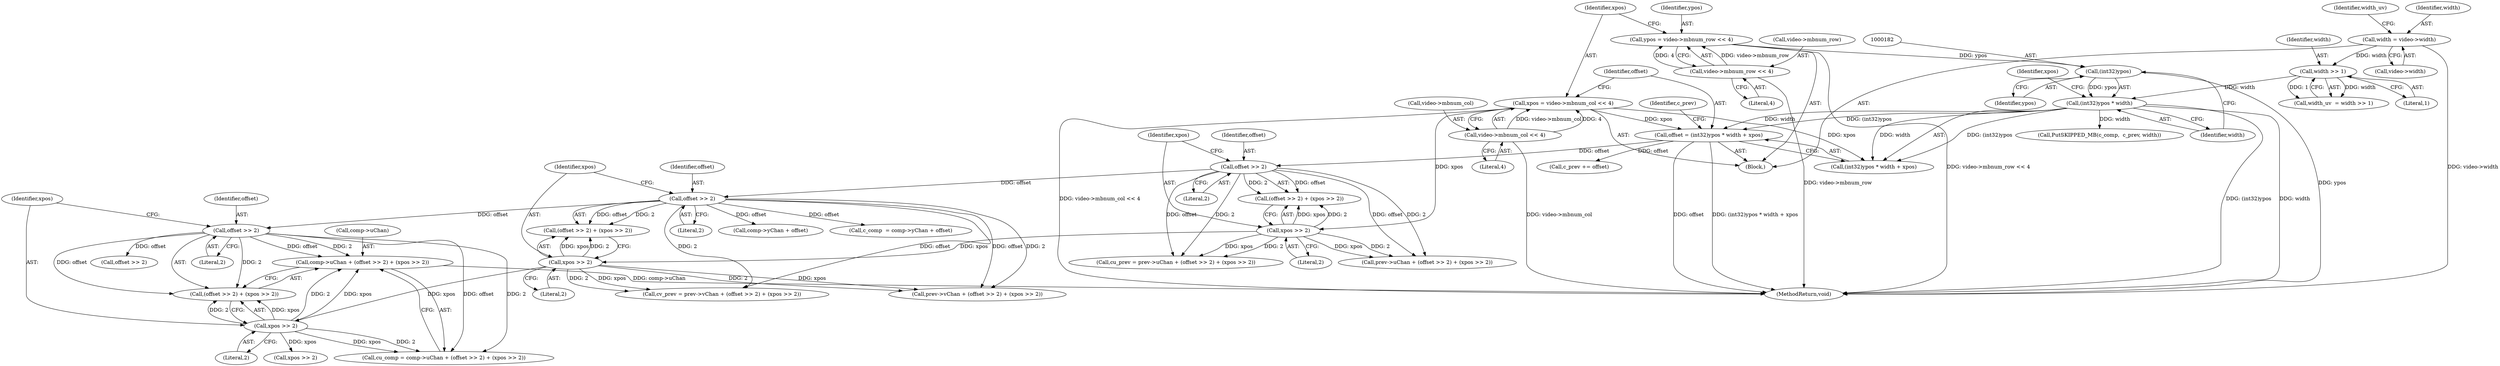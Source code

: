 digraph "0_Android_961e5ac5788b52304e64b9a509781beaf5201fb0_0@pointer" {
"1000244" [label="(Call,comp->uChan + (offset >> 2) + (xpos >> 2))"];
"1000249" [label="(Call,offset >> 2)"];
"1000224" [label="(Call,offset >> 2)"];
"1000211" [label="(Call,offset >> 2)"];
"1000177" [label="(Call,offset = (int32)ypos * width + xpos)"];
"1000180" [label="(Call,(int32)ypos * width)"];
"1000181" [label="(Call,(int32)ypos)"];
"1000163" [label="(Call,ypos = video->mbnum_row << 4)"];
"1000165" [label="(Call,video->mbnum_row << 4)"];
"1000160" [label="(Call,width >> 1)"];
"1000153" [label="(Call,width = video->width)"];
"1000170" [label="(Call,xpos = video->mbnum_col << 4)"];
"1000172" [label="(Call,video->mbnum_col << 4)"];
"1000252" [label="(Call,xpos >> 2)"];
"1000227" [label="(Call,xpos >> 2)"];
"1000214" [label="(Call,xpos >> 2)"];
"1000154" [label="(Identifier,width)"];
"1000268" [label="(Call,PutSKIPPED_MB(c_comp,  c_prev, width))"];
"1000201" [label="(Call,c_prev += offset)"];
"1000228" [label="(Identifier,xpos)"];
"1000254" [label="(Literal,2)"];
"1000227" [label="(Call,xpos >> 2)"];
"1000217" [label="(Call,cv_prev = prev->vChan + (offset >> 2) + (xpos >> 2))"];
"1000185" [label="(Identifier,xpos)"];
"1000245" [label="(Call,comp->uChan)"];
"1000112" [label="(Block,)"];
"1000401" [label="(MethodReturn,void)"];
"1000176" [label="(Literal,4)"];
"1000163" [label="(Call,ypos = video->mbnum_row << 4)"];
"1000249" [label="(Call,offset >> 2)"];
"1000253" [label="(Identifier,xpos)"];
"1000229" [label="(Literal,2)"];
"1000155" [label="(Call,video->width)"];
"1000169" [label="(Literal,4)"];
"1000216" [label="(Literal,2)"];
"1000179" [label="(Call,(int32)ypos * width + xpos)"];
"1000211" [label="(Call,offset >> 2)"];
"1000224" [label="(Call,offset >> 2)"];
"1000226" [label="(Literal,2)"];
"1000170" [label="(Call,xpos = video->mbnum_col << 4)"];
"1000206" [label="(Call,prev->uChan + (offset >> 2) + (xpos >> 2))"];
"1000171" [label="(Identifier,xpos)"];
"1000225" [label="(Identifier,offset)"];
"1000237" [label="(Call,comp->yChan + offset)"];
"1000166" [label="(Call,video->mbnum_row)"];
"1000159" [label="(Identifier,width_uv)"];
"1000162" [label="(Literal,1)"];
"1000252" [label="(Call,xpos >> 2)"];
"1000187" [label="(Identifier,c_prev)"];
"1000235" [label="(Call,c_comp  = comp->yChan + offset)"];
"1000178" [label="(Identifier,offset)"];
"1000265" [label="(Call,xpos >> 2)"];
"1000262" [label="(Call,offset >> 2)"];
"1000219" [label="(Call,prev->vChan + (offset >> 2) + (xpos >> 2))"];
"1000213" [label="(Literal,2)"];
"1000180" [label="(Call,(int32)ypos * width)"];
"1000244" [label="(Call,comp->uChan + (offset >> 2) + (xpos >> 2))"];
"1000181" [label="(Call,(int32)ypos)"];
"1000161" [label="(Identifier,width)"];
"1000177" [label="(Call,offset = (int32)ypos * width + xpos)"];
"1000242" [label="(Call,cu_comp = comp->uChan + (offset >> 2) + (xpos >> 2))"];
"1000204" [label="(Call,cu_prev = prev->uChan + (offset >> 2) + (xpos >> 2))"];
"1000250" [label="(Identifier,offset)"];
"1000153" [label="(Call,width = video->width)"];
"1000248" [label="(Call,(offset >> 2) + (xpos >> 2))"];
"1000160" [label="(Call,width >> 1)"];
"1000164" [label="(Identifier,ypos)"];
"1000173" [label="(Call,video->mbnum_col)"];
"1000212" [label="(Identifier,offset)"];
"1000165" [label="(Call,video->mbnum_row << 4)"];
"1000215" [label="(Identifier,xpos)"];
"1000158" [label="(Call,width_uv  = width >> 1)"];
"1000184" [label="(Identifier,width)"];
"1000223" [label="(Call,(offset >> 2) + (xpos >> 2))"];
"1000210" [label="(Call,(offset >> 2) + (xpos >> 2))"];
"1000183" [label="(Identifier,ypos)"];
"1000214" [label="(Call,xpos >> 2)"];
"1000251" [label="(Literal,2)"];
"1000172" [label="(Call,video->mbnum_col << 4)"];
"1000244" -> "1000242"  [label="AST: "];
"1000244" -> "1000248"  [label="CFG: "];
"1000245" -> "1000244"  [label="AST: "];
"1000248" -> "1000244"  [label="AST: "];
"1000242" -> "1000244"  [label="CFG: "];
"1000244" -> "1000401"  [label="DDG: comp->uChan"];
"1000249" -> "1000244"  [label="DDG: offset"];
"1000249" -> "1000244"  [label="DDG: 2"];
"1000252" -> "1000244"  [label="DDG: xpos"];
"1000252" -> "1000244"  [label="DDG: 2"];
"1000249" -> "1000248"  [label="AST: "];
"1000249" -> "1000251"  [label="CFG: "];
"1000250" -> "1000249"  [label="AST: "];
"1000251" -> "1000249"  [label="AST: "];
"1000253" -> "1000249"  [label="CFG: "];
"1000249" -> "1000242"  [label="DDG: offset"];
"1000249" -> "1000242"  [label="DDG: 2"];
"1000249" -> "1000248"  [label="DDG: offset"];
"1000249" -> "1000248"  [label="DDG: 2"];
"1000224" -> "1000249"  [label="DDG: offset"];
"1000249" -> "1000262"  [label="DDG: offset"];
"1000224" -> "1000223"  [label="AST: "];
"1000224" -> "1000226"  [label="CFG: "];
"1000225" -> "1000224"  [label="AST: "];
"1000226" -> "1000224"  [label="AST: "];
"1000228" -> "1000224"  [label="CFG: "];
"1000224" -> "1000217"  [label="DDG: offset"];
"1000224" -> "1000217"  [label="DDG: 2"];
"1000224" -> "1000219"  [label="DDG: offset"];
"1000224" -> "1000219"  [label="DDG: 2"];
"1000224" -> "1000223"  [label="DDG: offset"];
"1000224" -> "1000223"  [label="DDG: 2"];
"1000211" -> "1000224"  [label="DDG: offset"];
"1000224" -> "1000235"  [label="DDG: offset"];
"1000224" -> "1000237"  [label="DDG: offset"];
"1000211" -> "1000210"  [label="AST: "];
"1000211" -> "1000213"  [label="CFG: "];
"1000212" -> "1000211"  [label="AST: "];
"1000213" -> "1000211"  [label="AST: "];
"1000215" -> "1000211"  [label="CFG: "];
"1000211" -> "1000204"  [label="DDG: offset"];
"1000211" -> "1000204"  [label="DDG: 2"];
"1000211" -> "1000206"  [label="DDG: offset"];
"1000211" -> "1000206"  [label="DDG: 2"];
"1000211" -> "1000210"  [label="DDG: offset"];
"1000211" -> "1000210"  [label="DDG: 2"];
"1000177" -> "1000211"  [label="DDG: offset"];
"1000177" -> "1000112"  [label="AST: "];
"1000177" -> "1000179"  [label="CFG: "];
"1000178" -> "1000177"  [label="AST: "];
"1000179" -> "1000177"  [label="AST: "];
"1000187" -> "1000177"  [label="CFG: "];
"1000177" -> "1000401"  [label="DDG: offset"];
"1000177" -> "1000401"  [label="DDG: (int32)ypos * width + xpos"];
"1000180" -> "1000177"  [label="DDG: (int32)ypos"];
"1000180" -> "1000177"  [label="DDG: width"];
"1000170" -> "1000177"  [label="DDG: xpos"];
"1000177" -> "1000201"  [label="DDG: offset"];
"1000180" -> "1000179"  [label="AST: "];
"1000180" -> "1000184"  [label="CFG: "];
"1000181" -> "1000180"  [label="AST: "];
"1000184" -> "1000180"  [label="AST: "];
"1000185" -> "1000180"  [label="CFG: "];
"1000180" -> "1000401"  [label="DDG: width"];
"1000180" -> "1000401"  [label="DDG: (int32)ypos"];
"1000180" -> "1000179"  [label="DDG: (int32)ypos"];
"1000180" -> "1000179"  [label="DDG: width"];
"1000181" -> "1000180"  [label="DDG: ypos"];
"1000160" -> "1000180"  [label="DDG: width"];
"1000180" -> "1000268"  [label="DDG: width"];
"1000181" -> "1000183"  [label="CFG: "];
"1000182" -> "1000181"  [label="AST: "];
"1000183" -> "1000181"  [label="AST: "];
"1000184" -> "1000181"  [label="CFG: "];
"1000181" -> "1000401"  [label="DDG: ypos"];
"1000163" -> "1000181"  [label="DDG: ypos"];
"1000163" -> "1000112"  [label="AST: "];
"1000163" -> "1000165"  [label="CFG: "];
"1000164" -> "1000163"  [label="AST: "];
"1000165" -> "1000163"  [label="AST: "];
"1000171" -> "1000163"  [label="CFG: "];
"1000163" -> "1000401"  [label="DDG: video->mbnum_row << 4"];
"1000165" -> "1000163"  [label="DDG: video->mbnum_row"];
"1000165" -> "1000163"  [label="DDG: 4"];
"1000165" -> "1000169"  [label="CFG: "];
"1000166" -> "1000165"  [label="AST: "];
"1000169" -> "1000165"  [label="AST: "];
"1000165" -> "1000401"  [label="DDG: video->mbnum_row"];
"1000160" -> "1000158"  [label="AST: "];
"1000160" -> "1000162"  [label="CFG: "];
"1000161" -> "1000160"  [label="AST: "];
"1000162" -> "1000160"  [label="AST: "];
"1000158" -> "1000160"  [label="CFG: "];
"1000160" -> "1000158"  [label="DDG: width"];
"1000160" -> "1000158"  [label="DDG: 1"];
"1000153" -> "1000160"  [label="DDG: width"];
"1000153" -> "1000112"  [label="AST: "];
"1000153" -> "1000155"  [label="CFG: "];
"1000154" -> "1000153"  [label="AST: "];
"1000155" -> "1000153"  [label="AST: "];
"1000159" -> "1000153"  [label="CFG: "];
"1000153" -> "1000401"  [label="DDG: video->width"];
"1000170" -> "1000112"  [label="AST: "];
"1000170" -> "1000172"  [label="CFG: "];
"1000171" -> "1000170"  [label="AST: "];
"1000172" -> "1000170"  [label="AST: "];
"1000178" -> "1000170"  [label="CFG: "];
"1000170" -> "1000401"  [label="DDG: video->mbnum_col << 4"];
"1000172" -> "1000170"  [label="DDG: video->mbnum_col"];
"1000172" -> "1000170"  [label="DDG: 4"];
"1000170" -> "1000179"  [label="DDG: xpos"];
"1000170" -> "1000214"  [label="DDG: xpos"];
"1000172" -> "1000176"  [label="CFG: "];
"1000173" -> "1000172"  [label="AST: "];
"1000176" -> "1000172"  [label="AST: "];
"1000172" -> "1000401"  [label="DDG: video->mbnum_col"];
"1000252" -> "1000248"  [label="AST: "];
"1000252" -> "1000254"  [label="CFG: "];
"1000253" -> "1000252"  [label="AST: "];
"1000254" -> "1000252"  [label="AST: "];
"1000248" -> "1000252"  [label="CFG: "];
"1000252" -> "1000242"  [label="DDG: xpos"];
"1000252" -> "1000242"  [label="DDG: 2"];
"1000252" -> "1000248"  [label="DDG: xpos"];
"1000252" -> "1000248"  [label="DDG: 2"];
"1000227" -> "1000252"  [label="DDG: xpos"];
"1000252" -> "1000265"  [label="DDG: xpos"];
"1000227" -> "1000223"  [label="AST: "];
"1000227" -> "1000229"  [label="CFG: "];
"1000228" -> "1000227"  [label="AST: "];
"1000229" -> "1000227"  [label="AST: "];
"1000223" -> "1000227"  [label="CFG: "];
"1000227" -> "1000217"  [label="DDG: xpos"];
"1000227" -> "1000217"  [label="DDG: 2"];
"1000227" -> "1000219"  [label="DDG: xpos"];
"1000227" -> "1000219"  [label="DDG: 2"];
"1000227" -> "1000223"  [label="DDG: xpos"];
"1000227" -> "1000223"  [label="DDG: 2"];
"1000214" -> "1000227"  [label="DDG: xpos"];
"1000214" -> "1000210"  [label="AST: "];
"1000214" -> "1000216"  [label="CFG: "];
"1000215" -> "1000214"  [label="AST: "];
"1000216" -> "1000214"  [label="AST: "];
"1000210" -> "1000214"  [label="CFG: "];
"1000214" -> "1000204"  [label="DDG: xpos"];
"1000214" -> "1000204"  [label="DDG: 2"];
"1000214" -> "1000206"  [label="DDG: xpos"];
"1000214" -> "1000206"  [label="DDG: 2"];
"1000214" -> "1000210"  [label="DDG: xpos"];
"1000214" -> "1000210"  [label="DDG: 2"];
}
